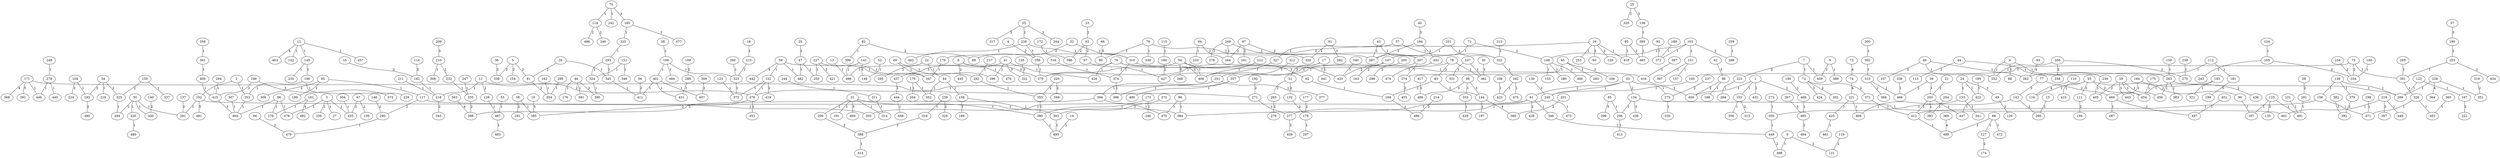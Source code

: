 graph G {
    "0" -- "488" [label="1"];
    "1" -- "153" [label="1"];
    "1" -- "432" [label="1"];
    "1" -- "450" [label="1"];
    "2" -- "102" [label="1"];
    "2" -- "353" [label="1"];
    "3" -- "27" [label="1"];
    "3" -- "435" [label="1"];
    "3" -- "478" [label="1"];
    "6" -- "88" [label="1"];
    "6" -- "252" [label="1"];
    "6" -- "263" [label="1"];
    "7" -- "72" [label="1"];
    "7" -- "459" [label="1"];
    "8" -- "476" [label="1"];
    "9" -- "389" [label="1"];
    "11" -- "218" [label="1"];
    "12" -- "142" [label="1"];
    "12" -- "145" [label="1"];
    "12" -- "457" [label="1"];
    "13" -- "498" [label="1"];
    "17" -- "370" [label="1"];
    "17" -- "441" [label="1"];
    "18" -- "215" [label="1"];
    "19" -- "253" [label="1"];
    "19" -- "418" [label="1"];
    "22" -- "64" [label="1"];
    "24" -- "133" [label="1"];
    "24" -- "422" [label="1"];
    "26" -- "345" [label="1"];
    "29" -- "454" [label="1"];
    "29" -- "456" [label="1"];
    "30" -- "362" [label="1"];
    "31" -- "208" [label="1"];
    "31" -- "314" [label="1"];
    "31" -- "380" [label="1"];
    "33" -- "61" [label="1"];
    "33" -- "245" [label="1"];
    "33" -- "275" [label="1"];
    "34" -- "216" [label="1"];
    "35" -- "226" [label="1"];
    "38" -- "106" [label="1"];
    "39" -- "203" [label="1"];
    "41" -- "296" [label="1"];
    "41" -- "426" [label="1"];
    "43" -- "207" [label="1"];
    "43" -- "287" [label="1"];
    "44" -- "230" [label="1"];
    "45" -- "274" [label="1"];
    "45" -- "283" [label="1"];
    "46" -- "176" [label="1"];
    "46" -- "381" [label="1"];
    "47" -- "250" [label="1"];
    "47" -- "482" [label="1"];
    "48" -- "252" [label="1"];
    "48" -- "262" [label="1"];
    "50" -- "261" [label="1"];
    "50" -- "420" [label="1"];
    "50" -- "430" [label="1"];
    "52" -- "149" [label="1"];
    "53" -- "467" [label="1"];
    "54" -- "62" [label="1"];
    "54" -- "370" [label="1"];
    "54" -- "406" [label="1"];
    "55" -- "410" [label="1"];
    "57" -- "327" [label="1"];
    "57" -- "332" [label="1"];
    "58" -- "385" [label="1"];
    "59" -- "152" [label="1"];
    "59" -- "347" [label="1"];
    "59" -- "482" [label="1"];
    "61" -- "277" [label="1"];
    "61" -- "305" [label="1"];
    "61" -- "346" [label="1"];
    "62" -- "169" [label="1"];
    "64" -- "158" [label="1"];
    "64" -- "352" [label="1"];
    "65" -- "117" [label="1"];
    "68" -- "127" [label="1"];
    "68" -- "472" [label="1"];
    "69" -- "296" [label="1"];
    "69" -- "347" [label="1"];
    "70" -- "118" [label="1"];
    "70" -- "242" [label="1"];
    "71" -- "147" [label="1"];
    "75" -- "105" [label="1"];
    "75" -- "301" [label="1"];
    "76" -- "406" [label="1"];
    "76" -- "416" [label="1"];
    "76" -- "426" [label="1"];
    "76" -- "498" [label="1"];
    "78" -- "362" [label="1"];
    "78" -- "427" [label="1"];
    "79" -- "80" [label="1"];
    "79" -- "339" [label="1"];
    "82" -- "399" [label="1"];
    "84" -- "233" [label="1"];
    "85" -- "418" [label="1"];
    "86" -- "276" [label="1"];
    "86" -- "464" [label="1"];
    "86" -- "478" [label="1"];
    "90" -- "187" [label="1"];
    "92" -- "372" [label="1"];
    "95" -- "206" [label="1"];
    "96" -- "384" [label="1"];
    "96" -- "470" [label="1"];
    "97" -- "427" [label="1"];
    "98" -- "188" [label="1"];
    "99" -- "333" [label="1"];
    "100" -- "334" [label="1"];
    "101" -- "491" [label="1"];
    "102" -- "261" [label="1"];
    "102" -- "384" [label="1"];
    "103" -- "131" [label="1"];
    "103" -- "148" [label="1"];
    "103" -- "372" [label="1"];
    "104" -- "193" [label="1"];
    "105" -- "245" [label="1"];
    "106" -- "323" [label="1"];
    "106" -- "401" [label="1"];
    "106" -- "484" [label="1"];
    "107" -- "362" [label="1"];
    "108" -- "423" [label="1"];
    "112" -- "181" [label="1"];
    "112" -- "262" [label="1"];
    "115" -- "160" [label="1"];
    "117" -- "305" [label="1"];
    "122" -- "167" [label="1"];
    "122" -- "269" [label="1"];
    "123" -- "375" [label="1"];
    "124" -- "165" [label="1"];
    "125" -- "187" [label="1"];
    "125" -- "491" [label="1"];
    "128" -- "467" [label="1"];
    "131" -- "157" [label="1"];
    "131" -- "397" [label="1"];
    "133" -- "341" [label="1"];
    "133" -- "408" [label="1"];
    "134" -- "206" [label="1"];
    "134" -- "402" [label="1"];
    "138" -- "395" [label="1"];
    "139" -- "156" [label="1"];
    "139" -- "269" [label="1"];
    "139" -- "379" [label="1"];
    "141" -- "149" [label="1"];
    "141" -- "498" [label="1"];
    "143" -- "350" [label="1"];
    "144" -- "197" [label="1"];
    "145" -- "196" [label="1"];
    "145" -- "235" [label="1"];
    "147" -- "251" [label="1"];
    "148" -- "155" [label="1"];
    "148" -- "280" [label="1"];
    "148" -- "400" [label="1"];
    "150" -- "337" [label="1"];
    "151" -- "324" [label="1"];
    "151" -- "348" [label="1"];
    "152" -- "375" [label="1"];
    "152" -- "376" [label="1"];
    "153" -- "356" [label="1"];
    "156" -- "412" [label="1"];
    "156" -- "471" [label="1"];
    "158" -- "168" [label="1"];
    "158" -- "303" [label="1"];
    "159" -- "263" [label="1"];
    "161" -- "276" [label="1"];
    "162" -- "354" [label="1"];
    "164" -- "460" [label="1"];
    "169" -- "496" [label="1"];
    "170" -- "204" [label="1"];
    "170" -- "352" [label="1"];
    "171" -- "271" [label="1"];
    "171" -- "446" [label="1"];
    "172" -- "386" [label="1"];
    "173" -- "246" [label="1"];
    "173" -- "380" [label="1"];
    "175" -- "454" [label="1"];
    "178" -- "297" [label="1"];
    "179" -- "347" [label="1"];
    "182" -- "218" [label="1"];
    "183" -- "321" [label="1"];
    "183" -- "454" [label="1"];
    "185" -- "225" [label="1"];
    "189" -- "372" [label="1"];
    "190" -- "468" [label="1"];
    "195" -- "422" [label="1"];
    "196" -- "229" [label="1"];
    "196" -- "353" [label="1"];
    "198" -- "471" [label="1"];
    "200" -- "252" [label="1"];
    "203" -- "393" [label="1"];
    "203" -- "412" [label="1"];
    "203" -- "447" [label="1"];
    "206" -- "413" [label="1"];
    "207" -- "274" [label="1"];
    "210" -- "308" [label="1"];
    "211" -- "218" [label="1"];
    "212" -- "406" [label="1"];
    "213" -- "332" [label="1"];
    "217" -- "292" [label="1"];
    "219" -- "402" [label="1"];
    "219" -- "448" [label="1"];
    "221" -- "408" [label="1"];
    "221" -- "425" [label="1"];
    "223" -- "284" [label="1"];
    "225" -- "293" [label="1"];
    "226" -- "315" [label="1"];
    "226" -- "359" [label="1"];
    "226" -- "462" [label="1"];
    "227" -- "250" [label="1"];
    "227" -- "292" [label="1"];
    "228" -- "269" [label="1"];
    "228" -- "351" [label="1"];
    "230" -- "405" [label="1"];
    "231" -- "287" [label="1"];
    "231" -- "332" [label="1"];
    "232" -- "335" [label="1"];
    "238" -- "270" [label="1"];
    "239" -- "318" [label="1"];
    "244" -- "311" [label="1"];
    "245" -- "384" [label="1"];
    "245" -- "473" [label="1"];
    "247" -- "335" [label="1"];
    "248" -- "278" [label="1"];
    "249" -- "264" [label="1"];
    "249" -- "287" [label="1"];
    "251" -- "376" [label="1"];
    "251" -- "377" [label="1"];
    "251" -- "394" [label="1"];
    "254" -- "393" [label="1"];
    "255" -- "301" [label="1"];
    "255" -- "434" [label="1"];
    "259" -- "286" [label="1"];
    "260" -- "323" [label="1"];
    "263" -- "269" [label="1"];
    "263" -- "383" [label="1"];
    "263" -- "456" [label="1"];
    "271" -- "277" [label="1"];
    "273" -- "350" [label="1"];
    "275" -- "330" [label="1"];
    "278" -- "440" [label="1"];
    "278" -- "446" [label="1"];
    "285" -- "301" [label="1"];
    "288" -- "431" [label="1"];
    "289" -- "354" [label="1"];
    "290" -- "479" [label="1"];
    "291" -- "491" [label="1"];
    "292" -- "355" [label="1"];
    "293" -- "324" [label="1"];
    "293" -- "345" [label="1"];
    "294" -- "415" [label="1"];
    "300" -- "302" [label="1"];
    "301" -- "326" [label="1"];
    "302" -- "310" [label="1"];
    "303" -- "495" [label="1"];
    "304" -- "435" [label="1"];
    "307" -- "464" [label="1"];
    "310" -- "466" [label="1"];
    "311" -- "314" [label="1"];
    "312" -- "357" [label="1"];
    "315" -- "374" [label="1"];
    "315" -- "433" [label="1"];
    "316" -- "374" [label="1"];
    "323" -- "375" [label="1"];
    "324" -- "390" [label="1"];
    "325" -- "404" [label="1"];
    "326" -- "403" [label="1"];
    "326" -- "471" [label="1"];
    "327" -- "406" [label="1"];
    "332" -- "342" [label="1"];
    "333" -- "429" [label="1"];
    "336" -- "466" [label="1"];
    "340" -- "433" [label="1"];
    "342" -- "423" [label="1"];
    "342" -- "475" [label="1"];
    "345" -- "411" [label="1"];
    "346" -- "449" [label="1"];
    "350" -- "449" [label="1"];
    "353" -- "464" [label="1"];
    "355" -- "380" [label="1"];
    "357" -- "396" [label="1"];
    "357" -- "490" [label="1"];
    "358" -- "361" [label="1"];
    "359" -- "370" [label="1"];
    "361" -- "409" [label="1"];
    "365" -- "403" [label="1"];
    "371" -- "412" [label="1"];
    "374" -- "396" [label="1"];
    "376" -- "453" [label="1"];
    "380" -- "495" [label="1"];
    "387" -- "416" [label="1"];
    "388" -- "414" [label="1"];
    "394" -- "470" [label="1"];
    "395" -- "465" [label="1"];
    "401" -- "407" [label="1"];
    "401" -- "411" [label="1"];
    "401" -- "431" [label="1"];
    "409" -- "415" [label="1"];
    "412" -- "499" [label="1"];
    "415" -- "464" [label="1"];
    "416" -- "450" [label="1"];
    "417" -- "489" [label="1"];
    "420" -- "485" [label="1"];
    "422" -- "447" [label="1"];
    "425" -- "461" [label="1"];
    "437" -- "444" [label="1"];
    "444" -- "458" [label="1"];
    "451" -- "497" [label="1"];
    "460" -- "487" [label="1"];
    "460" -- "497" [label="1"];
    "467" -- "483" [label="1"];
    "468" -- "493" [label="1"];
    "0" -- "121" [label="2"];
    "1" -- "468" [label="2"];
    "3" -- "236" [label="2"];
    "4" -- "359" [label="2"];
    "5" -- "81" [label="2"];
    "5" -- "154" [label="2"];
    "5" -- "338" [label="2"];
    "7" -- "223" [label="2"];
    "8" -- "445" [label="2"];
    "9" -- "459" [label="2"];
    "11" -- "128" [label="2"];
    "11" -- "376" [label="2"];
    "14" -- "495" [label="2"];
    "15" -- "266" [label="2"];
    "16" -- "182" [label="2"];
    "17" -- "51" [label="2"];
    "19" -- "60" [label="2"];
    "19" -- "129" [label="2"];
    "19" -- "179" [label="2"];
    "20" -- "47" [label="2"];
    "21" -- "203" [label="2"];
    "22" -- "295" [label="2"];
    "23" -- "63" [label="2"];
    "25" -- "320" [label="2"];
    "26" -- "81" [label="2"];
    "28" -- "291" [label="2"];
    "29" -- "405" [label="2"];
    "32" -- "89" [label="2"];
    "32" -- "315" [label="2"];
    "33" -- "134" [label="2"];
    "34" -- "193" [label="2"];
    "34" -- "325" [label="2"];
    "36" -- "338" [label="2"];
    "39" -- "466" [label="2"];
    "41" -- "437" [label="2"];
    "44" -- "113" [label="2"];
    "45" -- "256" [label="2"];
    "46" -- "390" [label="2"];
    "48" -- "257" [label="2"];
    "49" -- "126" [label="2"];
    "50" -- "404" [label="2"];
    "51" -- "132" [label="2"];
    "51" -- "265" [label="2"];
    "54" -- "268" [label="2"];
    "55" -- "90" [label="2"];
    "55" -- "111" [label="2"];
    "55" -- "116" [label="2"];
    "55" -- "454" [label="2"];
    "56" -- "411" [label="2"];
    "58" -- "281" [label="2"];
    "61" -- "428" [label="2"];
    "63" -- "97" [label="2"];
    "63" -- "386" [label="2"];
    "65" -- "186" [label="2"];
    "65" -- "306" [label="2"];
    "67" -- "136" [label="2"];
    "67" -- "435" [label="2"];
    "68" -- "499" [label="2"];
    "71" -- "148" [label="2"];
    "72" -- "202" [label="2"];
    "72" -- "371" [label="2"];
    "75" -- "334" [label="2"];
    "77" -- "143" [label="2"];
    "77" -- "460" [label="2"];
    "78" -- "83" [label="2"];
    "79" -- "207" [label="2"];
    "81" -- "354" [label="2"];
    "82" -- "89" [label="2"];
    "83" -- "144" [label="2"];
    "83" -- "169" [label="2"];
    "84" -- "264" [label="2"];
    "85" -- "465" [label="2"];
    "87" -- "241" [label="2"];
    "87" -- "264" [label="2"];
    "87" -- "329" [label="2"];
    "91" -- "329" [label="2"];
    "94" -- "479" [label="2"];
    "98" -- "450" [label="2"];
    "104" -- "224" [label="2"];
    "107" -- "331" [label="2"];
    "109" -- "288" [label="2"];
    "111" -- "194" [label="2"];
    "114" -- "182" [label="2"];
    "117" -- "290" [label="2"];
    "118" -- "240" [label="2"];
    "118" -- "486" [label="2"];
    "119" -- "121" [label="2"];
    "125" -- "135" [label="2"];
    "127" -- "174" [label="2"];
    "130" -- "245" [label="2"];
    "132" -- "178" [label="2"];
    "137" -- "261" [label="2"];
    "140" -- "430" [label="2"];
    "143" -- "266" [label="2"];
    "146" -- "290" [label="2"];
    "147" -- "163" [label="2"];
    "150" -- "325" [label="2"];
    "152" -- "419" [label="2"];
    "153" -- "313" [label="2"];
    "160" -- "427" [label="2"];
    "164" -- "436" [label="2"];
    "165" -- "243" [label="2"];
    "165" -- "334" [label="2"];
    "166" -- "415" [label="2"];
    "167" -- "222" [label="2"];
    "177" -- "178" [label="2"];
    "180" -- "255" [label="2"];
    "184" -- "287" [label="2"];
    "184" -- "452" [label="2"];
    "192" -- "271" [label="2"];
    "193" -- "480" [label="2"];
    "200" -- "258" [label="2"];
    "200" -- "270" [label="2"];
    "201" -- "360" [label="2"];
    "205" -- "433" [label="2"];
    "207" -- "298" [label="2"];
    "208" -- "388" [label="2"];
    "210" -- "232" [label="2"];
    "214" -- "496" [label="2"];
    "215" -- "323" [label="2"];
    "218" -- "343" [label="2"];
    "220" -- "349" [label="2"];
    "220" -- "355" [label="2"];
    "227" -- "421" [label="2"];
    "234" -- "334" [label="2"];
    "237" -- "275" [label="2"];
    "239" -- "328" [label="2"];
    "249" -- "378" [label="2"];
    "265" -- "279" [label="2"];
    "272" -- "303" [label="2"];
    "274" -- "455" [label="2"];
    "277" -- "439" [label="2"];
    "309" -- "407" [label="2"];
    "310" -- "366" [label="2"];
    "318" -- "388" [label="2"];
    "319" -- "351" [label="2"];
    "335" -- "398" [label="2"];
    "376" -- "385" [label="2"];
    "379" -- "392" [label="2"];
    "382" -- "392" [label="2"];
    "394" -- "398" [label="2"];
    "449" -- "488" [label="2"];
    "452" -- "474" [label="2"];
    "493" -- "494" [label="2"];
    "8" -- "370" [label="3"];
    "24" -- "49" [label="3"];
    "25" -- "138" [label="3"];
    "29" -- "443" [label="3"];
    "31" -- "191" [label="3"];
    "31" -- "469" [label="3"];
    "35" -- "317" [label="3"];
    "35" -- "344" [label="3"];
    "37" -- "180" [label="3"];
    "40" -- "184" [label="3"];
    "41" -- "322" [label="3"];
    "42" -- "98" [label="3"];
    "70" -- "185" [label="3"];
    "72" -- "424" [label="3"];
    "91" -- "282" [label="3"];
    "95" -- "299" [label="3"];
    "99" -- "144" [label="3"];
    "99" -- "489" [label="3"];
    "103" -- "286" [label="3"];
    "120" -- "322" [label="3"];
    "134" -- "438" [label="3"];
    "166" -- "373" [label="3"];
    "185" -- "477" [label="3"];
    "209" -- "210" [label="3"];
    "219" -- "367" [label="3"];
    "267" -- "493" [label="3"];
    "12" -- "463" [label="4"];
    "59" -- "442" [label="4"];
    "73" -- "74" [label="4"];
    "74" -- "221" [label="4"];
    "93" -- "262" [label="4"];
    "110" -- "116" [label="4"];
    "144" -- "360" [label="4"];
    "161" -- "492" [label="4"];
    "171" -- "368" [label="4"];
    "228" -- "364" [label="4"];
    "363" -- "398" [label="4"];
    "369" -- "499" [label="4"];
    "10" -- "385" [label="5"];
    "66" -- "80" [label="5"];
    "102" -- "481" [label="5"];
    "171" -- "391" [label="5"];
    "181" -- "199" [label="5"];
}